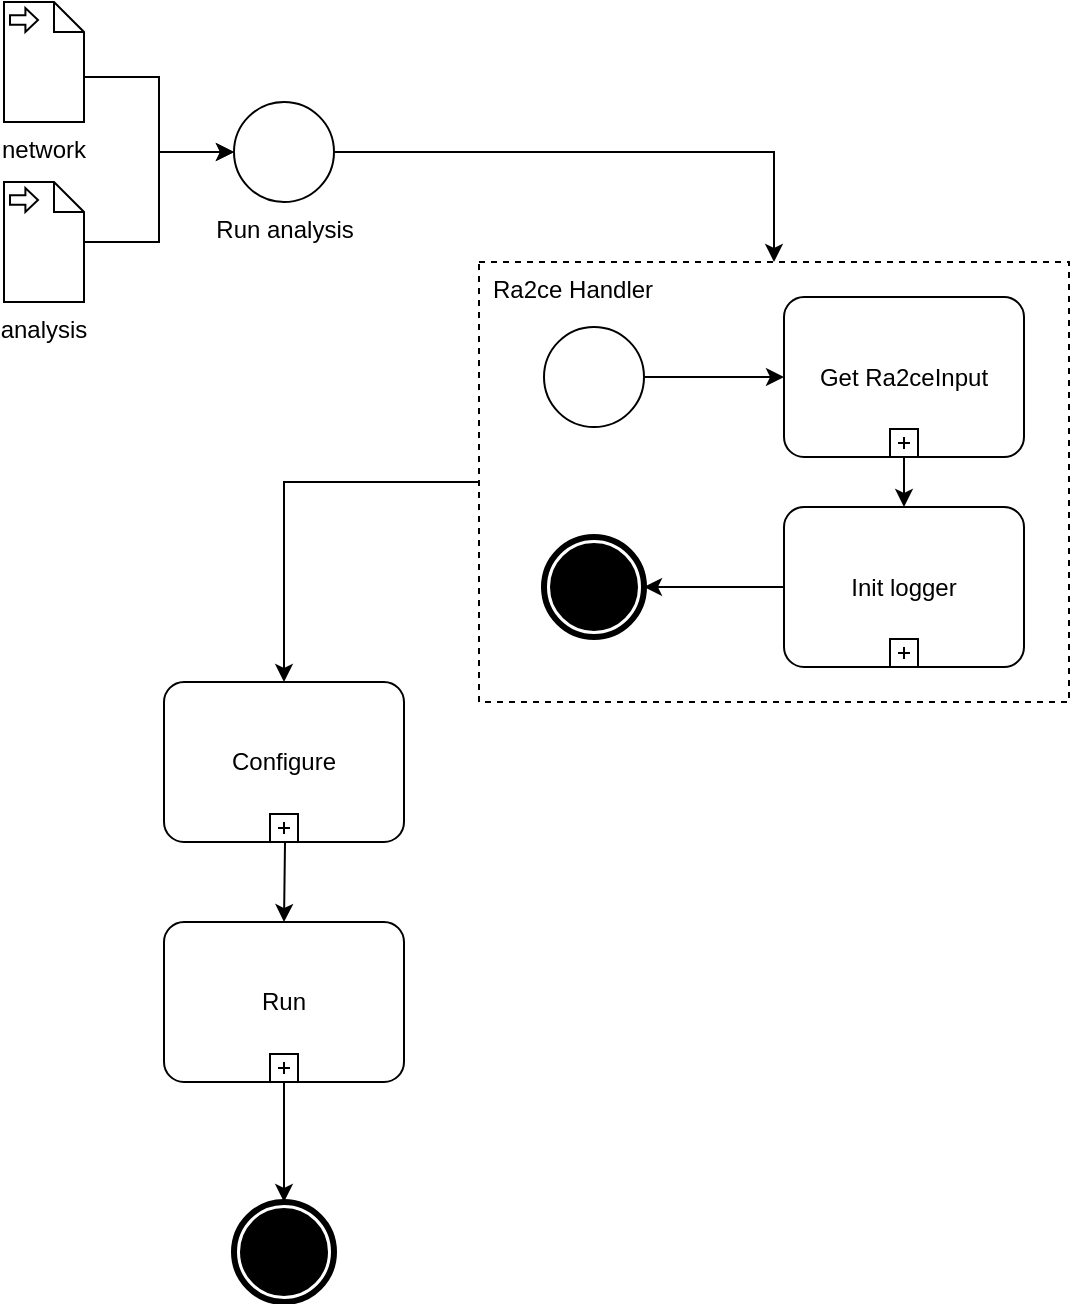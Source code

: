 <mxfile version="16.6.4" type="device" pages="2"><diagram id="uDbGANem0iyfb1QNuPrF" name="run_analysis"><mxGraphModel dx="1662" dy="752" grid="1" gridSize="10" guides="1" tooltips="1" connect="1" arrows="1" fold="1" page="1" pageScale="1" pageWidth="850" pageHeight="1100" math="0" shadow="0"><root><mxCell id="0"/><mxCell id="1" parent="0"/><mxCell id="k9kRknOYBmR5DOskn8jO-38" style="edgeStyle=orthogonalEdgeStyle;rounded=0;orthogonalLoop=1;jettySize=auto;html=1;exitX=1;exitY=0.5;exitDx=0;exitDy=0;exitPerimeter=0;entryX=0.5;entryY=0;entryDx=0;entryDy=0;entryPerimeter=0;" edge="1" parent="1" source="k9kRknOYBmR5DOskn8jO-1" target="k9kRknOYBmR5DOskn8jO-33"><mxGeometry relative="1" as="geometry"><mxPoint x="150" y="160" as="targetPoint"/></mxGeometry></mxCell><mxCell id="k9kRknOYBmR5DOskn8jO-1" value="&lt;div&gt;Run analysis&lt;/div&gt;&lt;div&gt;&lt;br&gt;&lt;/div&gt;" style="points=[[0.145,0.145,0],[0.5,0,0],[0.855,0.145,0],[1,0.5,0],[0.855,0.855,0],[0.5,1,0],[0.145,0.855,0],[0,0.5,0]];shape=mxgraph.bpmn.event;html=1;verticalLabelPosition=bottom;labelBackgroundColor=#ffffff;verticalAlign=top;align=center;perimeter=ellipsePerimeter;outlineConnect=0;aspect=fixed;outline=standard;symbol=general;" vertex="1" parent="1"><mxGeometry x="125" y="60" width="50" height="50" as="geometry"/></mxCell><mxCell id="k9kRknOYBmR5DOskn8jO-10" value="" style="edgeStyle=orthogonalEdgeStyle;rounded=0;orthogonalLoop=1;jettySize=auto;html=1;" edge="1" parent="1" target="k9kRknOYBmR5DOskn8jO-35"><mxGeometry relative="1" as="geometry"><mxPoint x="150" y="390" as="sourcePoint"/><mxPoint x="150" y="470" as="targetPoint"/></mxGeometry></mxCell><mxCell id="k9kRknOYBmR5DOskn8jO-14" value="" style="points=[[0.145,0.145,0],[0.5,0,0],[0.855,0.145,0],[1,0.5,0],[0.855,0.855,0],[0.5,1,0],[0.145,0.855,0],[0,0.5,0]];shape=mxgraph.bpmn.event;html=1;verticalLabelPosition=bottom;labelBackgroundColor=#ffffff;verticalAlign=top;align=center;perimeter=ellipsePerimeter;outlineConnect=0;aspect=fixed;outline=end;symbol=terminate;" vertex="1" parent="1"><mxGeometry x="125" y="610" width="50" height="50" as="geometry"/></mxCell><mxCell id="k9kRknOYBmR5DOskn8jO-29" style="edgeStyle=orthogonalEdgeStyle;rounded=0;orthogonalLoop=1;jettySize=auto;html=1;exitX=0;exitY=0;exitDx=40;exitDy=37.5;exitPerimeter=0;" edge="1" parent="1" source="k9kRknOYBmR5DOskn8jO-22" target="k9kRknOYBmR5DOskn8jO-1"><mxGeometry relative="1" as="geometry"/></mxCell><mxCell id="k9kRknOYBmR5DOskn8jO-22" value="network" style="shape=mxgraph.bpmn.data;labelPosition=center;verticalLabelPosition=bottom;align=center;verticalAlign=top;whiteSpace=wrap;size=15;html=1;bpmnTransferType=input;" vertex="1" parent="1"><mxGeometry x="10" y="10" width="40" height="60" as="geometry"/></mxCell><mxCell id="k9kRknOYBmR5DOskn8jO-28" style="edgeStyle=orthogonalEdgeStyle;rounded=0;orthogonalLoop=1;jettySize=auto;html=1;entryX=0;entryY=0.5;entryDx=0;entryDy=0;entryPerimeter=0;" edge="1" parent="1" source="k9kRknOYBmR5DOskn8jO-21" target="k9kRknOYBmR5DOskn8jO-1"><mxGeometry relative="1" as="geometry"/></mxCell><mxCell id="k9kRknOYBmR5DOskn8jO-21" value="&lt;div&gt;analysis&lt;/div&gt;&lt;div&gt;&lt;br&gt;&lt;/div&gt;" style="shape=mxgraph.bpmn.data;labelPosition=center;verticalLabelPosition=bottom;align=center;verticalAlign=top;whiteSpace=wrap;size=15;html=1;bpmnTransferType=input;" vertex="1" parent="1"><mxGeometry x="10" y="100" width="40" height="60" as="geometry"/></mxCell><mxCell id="k9kRknOYBmR5DOskn8jO-39" style="edgeStyle=orthogonalEdgeStyle;rounded=0;orthogonalLoop=1;jettySize=auto;html=1;exitX=0;exitY=0.5;exitDx=0;exitDy=0;exitPerimeter=0;entryX=0.5;entryY=0;entryDx=0;entryDy=0;entryPerimeter=0;" edge="1" parent="1" source="k9kRknOYBmR5DOskn8jO-33" target="k9kRknOYBmR5DOskn8jO-34"><mxGeometry relative="1" as="geometry"><mxPoint x="150" y="240" as="sourcePoint"/></mxGeometry></mxCell><mxCell id="k9kRknOYBmR5DOskn8jO-34" value="Configure" style="points=[[0.25,0,0],[0.5,0,0],[0.75,0,0],[1,0.25,0],[1,0.5,0],[1,0.75,0],[0.75,1,0],[0.5,1,0],[0.25,1,0],[0,0.75,0],[0,0.5,0],[0,0.25,0]];shape=mxgraph.bpmn.task;whiteSpace=wrap;rectStyle=rounded;size=10;taskMarker=abstract;isLoopSub=1;" vertex="1" parent="1"><mxGeometry x="90" y="350" width="120" height="80" as="geometry"/></mxCell><mxCell id="k9kRknOYBmR5DOskn8jO-37" style="edgeStyle=orthogonalEdgeStyle;rounded=0;orthogonalLoop=1;jettySize=auto;html=1;" edge="1" parent="1" source="k9kRknOYBmR5DOskn8jO-35" target="k9kRknOYBmR5DOskn8jO-14"><mxGeometry relative="1" as="geometry"/></mxCell><mxCell id="k9kRknOYBmR5DOskn8jO-35" value="Run" style="points=[[0.25,0,0],[0.5,0,0],[0.75,0,0],[1,0.25,0],[1,0.5,0],[1,0.75,0],[0.75,1,0],[0.5,1,0],[0.25,1,0],[0,0.75,0],[0,0.5,0],[0,0.25,0]];shape=mxgraph.bpmn.task;whiteSpace=wrap;rectStyle=rounded;size=10;taskMarker=abstract;isLoopSub=1;" vertex="1" parent="1"><mxGeometry x="90" y="470" width="120" height="80" as="geometry"/></mxCell><mxCell id="k9kRknOYBmR5DOskn8jO-47" value="" style="group" vertex="1" connectable="0" parent="1"><mxGeometry x="247.5" y="140" width="295" height="220" as="geometry"/></mxCell><mxCell id="k9kRknOYBmR5DOskn8jO-33" value="Ra2ce Handler" style="points=[[0.25,0,0],[0.5,0,0],[0.75,0,0],[1,0.25,0],[1,0.5,0],[1,0.75,0],[0.75,1,0],[0.5,1,0],[0.25,1,0],[0,0.75,0],[0,0.5,0],[0,0.25,0]];shape=mxgraph.bpmn.task;arcSize=10;taskMarker=abstract;outline=none;symbol=general;bpmnShapeType=subprocess;isLoopSub=0;verticalAlign=top;align=left;spacingLeft=5;" vertex="1" parent="k9kRknOYBmR5DOskn8jO-47"><mxGeometry width="295" height="220" as="geometry"/></mxCell><mxCell id="k9kRknOYBmR5DOskn8jO-40" value="" style="points=[[0.145,0.145,0],[0.5,0,0],[0.855,0.145,0],[1,0.5,0],[0.855,0.855,0],[0.5,1,0],[0.145,0.855,0],[0,0.5,0]];shape=mxgraph.bpmn.event;html=1;verticalLabelPosition=bottom;labelBackgroundColor=#ffffff;verticalAlign=top;align=center;perimeter=ellipsePerimeter;outlineConnect=0;aspect=fixed;outline=standard;symbol=general;" vertex="1" parent="k9kRknOYBmR5DOskn8jO-47"><mxGeometry x="32.5" y="32.5" width="50" height="50" as="geometry"/></mxCell><mxCell id="k9kRknOYBmR5DOskn8jO-41" value="Get Ra2ceInput" style="points=[[0.25,0,0],[0.5,0,0],[0.75,0,0],[1,0.25,0],[1,0.5,0],[1,0.75,0],[0.75,1,0],[0.5,1,0],[0.25,1,0],[0,0.75,0],[0,0.5,0],[0,0.25,0]];shape=mxgraph.bpmn.task;whiteSpace=wrap;rectStyle=rounded;size=10;taskMarker=abstract;isLoopSub=1;" vertex="1" parent="k9kRknOYBmR5DOskn8jO-47"><mxGeometry x="152.5" y="17.5" width="120" height="80" as="geometry"/></mxCell><mxCell id="k9kRknOYBmR5DOskn8jO-43" value="Init logger" style="points=[[0.25,0,0],[0.5,0,0],[0.75,0,0],[1,0.25,0],[1,0.5,0],[1,0.75,0],[0.75,1,0],[0.5,1,0],[0.25,1,0],[0,0.75,0],[0,0.5,0],[0,0.25,0]];shape=mxgraph.bpmn.task;whiteSpace=wrap;rectStyle=rounded;size=10;taskMarker=abstract;isLoopSub=1;" vertex="1" parent="k9kRknOYBmR5DOskn8jO-47"><mxGeometry x="152.5" y="122.5" width="120" height="80" as="geometry"/></mxCell><mxCell id="k9kRknOYBmR5DOskn8jO-44" value="" style="points=[[0.145,0.145,0],[0.5,0,0],[0.855,0.145,0],[1,0.5,0],[0.855,0.855,0],[0.5,1,0],[0.145,0.855,0],[0,0.5,0]];shape=mxgraph.bpmn.event;html=1;verticalLabelPosition=bottom;labelBackgroundColor=#ffffff;verticalAlign=top;align=center;perimeter=ellipsePerimeter;outlineConnect=0;aspect=fixed;outline=end;symbol=terminate;" vertex="1" parent="k9kRknOYBmR5DOskn8jO-47"><mxGeometry x="32.5" y="137.5" width="50" height="50" as="geometry"/></mxCell><mxCell id="k9kRknOYBmR5DOskn8jO-42" style="edgeStyle=orthogonalEdgeStyle;rounded=0;orthogonalLoop=1;jettySize=auto;html=1;entryX=0;entryY=0.5;entryDx=0;entryDy=0;entryPerimeter=0;" edge="1" parent="k9kRknOYBmR5DOskn8jO-47" source="k9kRknOYBmR5DOskn8jO-40" target="k9kRknOYBmR5DOskn8jO-41"><mxGeometry relative="1" as="geometry"/></mxCell><mxCell id="k9kRknOYBmR5DOskn8jO-46" style="edgeStyle=orthogonalEdgeStyle;rounded=0;orthogonalLoop=1;jettySize=auto;html=1;exitX=0.5;exitY=1;exitDx=0;exitDy=0;exitPerimeter=0;entryX=0.5;entryY=0;entryDx=0;entryDy=0;entryPerimeter=0;" edge="1" parent="k9kRknOYBmR5DOskn8jO-47" source="k9kRknOYBmR5DOskn8jO-41" target="k9kRknOYBmR5DOskn8jO-43"><mxGeometry relative="1" as="geometry"/></mxCell><mxCell id="k9kRknOYBmR5DOskn8jO-45" style="edgeStyle=orthogonalEdgeStyle;rounded=0;orthogonalLoop=1;jettySize=auto;html=1;exitX=0;exitY=0.5;exitDx=0;exitDy=0;exitPerimeter=0;entryX=1;entryY=0.5;entryDx=0;entryDy=0;entryPerimeter=0;" edge="1" parent="k9kRknOYBmR5DOskn8jO-47" source="k9kRknOYBmR5DOskn8jO-43" target="k9kRknOYBmR5DOskn8jO-44"><mxGeometry relative="1" as="geometry"/></mxCell></root></mxGraphModel></diagram><diagram id="pRpaYiP5DN14j95tyFK4" name="Ra2ceInput"><mxGraphModel dx="1662" dy="752" grid="1" gridSize="10" guides="1" tooltips="1" connect="1" arrows="1" fold="1" page="1" pageScale="1" pageWidth="850" pageHeight="1100" math="0" shadow="0"><root><mxCell id="W3i2gS5TYKBDqDaundxm-0"/><mxCell id="W3i2gS5TYKBDqDaundxm-1" parent="W3i2gS5TYKBDqDaundxm-0"/><mxCell id="cEGGS7tHytUuNQti4kn4-2" style="edgeStyle=orthogonalEdgeStyle;rounded=0;orthogonalLoop=1;jettySize=auto;html=1;exitX=0.5;exitY=1;exitDx=0;exitDy=0;exitPerimeter=0;" edge="1" parent="W3i2gS5TYKBDqDaundxm-1" source="cEGGS7tHytUuNQti4kn4-0" target="cEGGS7tHytUuNQti4kn4-1"><mxGeometry relative="1" as="geometry"/></mxCell><mxCell id="cEGGS7tHytUuNQti4kn4-0" value="" style="points=[[0.145,0.145,0],[0.5,0,0],[0.855,0.145,0],[1,0.5,0],[0.855,0.855,0],[0.5,1,0],[0.145,0.855,0],[0,0.5,0]];shape=mxgraph.bpmn.event;html=1;verticalLabelPosition=bottom;labelBackgroundColor=#ffffff;verticalAlign=top;align=center;perimeter=ellipsePerimeter;outlineConnect=0;aspect=fixed;outline=standard;symbol=general;" vertex="1" parent="W3i2gS5TYKBDqDaundxm-1"><mxGeometry x="400" y="40" width="50" height="50" as="geometry"/></mxCell><mxCell id="cEGGS7tHytUuNQti4kn4-4" value="&lt;div&gt;Yes&lt;/div&gt;" style="edgeStyle=orthogonalEdgeStyle;rounded=0;orthogonalLoop=1;jettySize=auto;html=1;" edge="1" parent="W3i2gS5TYKBDqDaundxm-1" source="cEGGS7tHytUuNQti4kn4-1" target="cEGGS7tHytUuNQti4kn4-3"><mxGeometry relative="1" as="geometry"/></mxCell><mxCell id="cEGGS7tHytUuNQti4kn4-7" value="NO" style="edgeStyle=orthogonalEdgeStyle;rounded=0;orthogonalLoop=1;jettySize=auto;html=1;entryX=0.5;entryY=0;entryDx=0;entryDy=0;entryPerimeter=0;" edge="1" parent="W3i2gS5TYKBDqDaundxm-1" source="cEGGS7tHytUuNQti4kn4-1" target="cEGGS7tHytUuNQti4kn4-5"><mxGeometry relative="1" as="geometry"><Array as="points"><mxPoint x="560" y="200"/><mxPoint x="560" y="380"/><mxPoint x="425" y="380"/></Array></mxGeometry></mxCell><mxCell id="cEGGS7tHytUuNQti4kn4-1" value="&lt;div&gt;Network file given?&lt;/div&gt;" style="points=[[0.25,0.25,0],[0.5,0,0],[0.75,0.25,0],[1,0.5,0],[0.75,0.75,0],[0.5,1,0],[0.25,0.75,0],[0,0.5,0]];shape=mxgraph.bpmn.gateway2;html=1;verticalLabelPosition=bottom;labelBackgroundColor=#ffffff;verticalAlign=top;align=center;perimeter=rhombusPerimeter;outlineConnect=0;outline=none;symbol=none;gwType=exclusive;" vertex="1" parent="W3i2gS5TYKBDqDaundxm-1"><mxGeometry x="400" y="150" width="50" height="50" as="geometry"/></mxCell><mxCell id="cEGGS7tHytUuNQti4kn4-6" style="edgeStyle=orthogonalEdgeStyle;rounded=0;orthogonalLoop=1;jettySize=auto;html=1;exitX=0.5;exitY=1;exitDx=0;exitDy=0;entryX=0.5;entryY=0;entryDx=0;entryDy=0;entryPerimeter=0;" edge="1" parent="W3i2gS5TYKBDqDaundxm-1" source="cEGGS7tHytUuNQti4kn4-3" target="cEGGS7tHytUuNQti4kn4-5"><mxGeometry relative="1" as="geometry"/></mxCell><mxCell id="cEGGS7tHytUuNQti4kn4-3" value="&lt;div&gt;Get Network Ini Configuration&lt;/div&gt;" style="whiteSpace=wrap;html=1;verticalAlign=top;labelBackgroundColor=#ffffff;" vertex="1" parent="W3i2gS5TYKBDqDaundxm-1"><mxGeometry x="365" y="310" width="120" height="50" as="geometry"/></mxCell><mxCell id="cEGGS7tHytUuNQti4kn4-12" value="YES" style="edgeStyle=orthogonalEdgeStyle;rounded=0;orthogonalLoop=1;jettySize=auto;html=1;" edge="1" parent="W3i2gS5TYKBDqDaundxm-1" source="cEGGS7tHytUuNQti4kn4-5" target="cEGGS7tHytUuNQti4kn4-11"><mxGeometry relative="1" as="geometry"/></mxCell><mxCell id="cEGGS7tHytUuNQti4kn4-14" value="NO" style="edgeStyle=orthogonalEdgeStyle;rounded=0;orthogonalLoop=1;jettySize=auto;html=1;exitX=1;exitY=0.5;exitDx=0;exitDy=0;exitPerimeter=0;entryX=0;entryY=0.5;entryDx=0;entryDy=0;entryPerimeter=0;" edge="1" parent="W3i2gS5TYKBDqDaundxm-1" source="cEGGS7tHytUuNQti4kn4-5" target="cEGGS7tHytUuNQti4kn4-13"><mxGeometry relative="1" as="geometry"/></mxCell><mxCell id="cEGGS7tHytUuNQti4kn4-5" value="&lt;div&gt;Analysis file given?&lt;/div&gt;" style="points=[[0.25,0.25,0],[0.5,0,0],[0.75,0.25,0],[1,0.5,0],[0.75,0.75,0],[0.5,1,0],[0.25,0.75,0],[0,0.5,0]];shape=mxgraph.bpmn.gateway2;html=1;verticalLabelPosition=bottom;labelBackgroundColor=#ffffff;verticalAlign=top;align=center;perimeter=rhombusPerimeter;outlineConnect=0;outline=none;symbol=none;gwType=exclusive;" vertex="1" parent="W3i2gS5TYKBDqDaundxm-1"><mxGeometry x="400" y="400" width="50" height="50" as="geometry"/></mxCell><mxCell id="cEGGS7tHytUuNQti4kn4-8" value="NetworkIniConfiguration" style="points=[[0.25,0,0],[0.5,0,0],[0.75,0,0],[1,0.25,0],[1,0.5,0],[1,0.75,0],[0.75,1,0],[0.5,1,0],[0.25,1,0],[0,0.75,0],[0,0.5,0],[0,0.25,0]];rounded=1;dashed=1;dashPattern=5 2 1 2;labelPosition=center;verticalLabelPosition=top;align=right;verticalAlign=bottom;fontSize=8;" vertex="1" parent="W3i2gS5TYKBDqDaundxm-1"><mxGeometry x="190" y="310" width="80" height="50" as="geometry"/></mxCell><mxCell id="cEGGS7tHytUuNQti4kn4-10" value="" style="edgeStyle=elbowEdgeStyle;fontSize=12;html=1;endFill=0;startFill=0;endSize=6;startSize=6;dashed=1;dashPattern=1 4;endArrow=openThin;startArrow=none;rounded=0;entryX=1;entryY=0.5;entryDx=0;entryDy=0;entryPerimeter=0;exitX=0;exitY=0.5;exitDx=0;exitDy=0;" edge="1" parent="W3i2gS5TYKBDqDaundxm-1" source="cEGGS7tHytUuNQti4kn4-3" target="cEGGS7tHytUuNQti4kn4-8"><mxGeometry width="160" relative="1" as="geometry"><mxPoint x="340" y="410" as="sourcePoint"/><mxPoint x="500" y="410" as="targetPoint"/></mxGeometry></mxCell><mxCell id="cEGGS7tHytUuNQti4kn4-16" value="YES" style="edgeStyle=orthogonalEdgeStyle;rounded=0;orthogonalLoop=1;jettySize=auto;html=1;" edge="1" parent="W3i2gS5TYKBDqDaundxm-1" source="cEGGS7tHytUuNQti4kn4-11" target="cEGGS7tHytUuNQti4kn4-15"><mxGeometry relative="1" as="geometry"/></mxCell><mxCell id="cEGGS7tHytUuNQti4kn4-21" value="" style="edgeStyle=orthogonalEdgeStyle;rounded=0;orthogonalLoop=1;jettySize=auto;html=1;" edge="1" parent="W3i2gS5TYKBDqDaundxm-1" source="cEGGS7tHytUuNQti4kn4-11" target="cEGGS7tHytUuNQti4kn4-20"><mxGeometry relative="1" as="geometry"/></mxCell><mxCell id="cEGGS7tHytUuNQti4kn4-11" value="NetworkIniConfig exists?" style="points=[[0.25,0.25,0],[0.5,0,0],[0.75,0.25,0],[1,0.5,0],[0.75,0.75,0],[0.5,1,0],[0.25,0.75,0],[0,0.5,0]];shape=mxgraph.bpmn.gateway2;html=1;verticalLabelPosition=bottom;labelBackgroundColor=#ffffff;verticalAlign=top;align=center;perimeter=rhombusPerimeter;outlineConnect=0;outline=none;symbol=none;gwType=exclusive;" vertex="1" parent="W3i2gS5TYKBDqDaundxm-1"><mxGeometry x="400" y="530" width="50" height="50" as="geometry"/></mxCell><mxCell id="cEGGS7tHytUuNQti4kn4-13" value="" style="points=[[0.145,0.145,0],[0.5,0,0],[0.855,0.145,0],[1,0.5,0],[0.855,0.855,0],[0.5,1,0],[0.145,0.855,0],[0,0.5,0]];shape=mxgraph.bpmn.event;html=1;verticalLabelPosition=bottom;labelBackgroundColor=#ffffff;verticalAlign=top;align=center;perimeter=ellipsePerimeter;outlineConnect=0;aspect=fixed;outline=end;symbol=terminate;" vertex="1" parent="W3i2gS5TYKBDqDaundxm-1"><mxGeometry x="620" y="400" width="50" height="50" as="geometry"/></mxCell><mxCell id="cEGGS7tHytUuNQti4kn4-23" style="edgeStyle=orthogonalEdgeStyle;rounded=0;orthogonalLoop=1;jettySize=auto;html=1;exitX=0.5;exitY=1;exitDx=0;exitDy=0;" edge="1" parent="W3i2gS5TYKBDqDaundxm-1" source="cEGGS7tHytUuNQti4kn4-15" target="cEGGS7tHytUuNQti4kn4-22"><mxGeometry relative="1" as="geometry"/></mxCell><mxCell id="cEGGS7tHytUuNQti4kn4-15" value="Get Analysis With Network Configuration" style="whiteSpace=wrap;html=1;verticalAlign=top;labelBackgroundColor=#ffffff;" vertex="1" parent="W3i2gS5TYKBDqDaundxm-1"><mxGeometry x="170" y="525" width="120" height="60" as="geometry"/></mxCell><mxCell id="cEGGS7tHytUuNQti4kn4-19" value="" style="edgeStyle=elbowEdgeStyle;fontSize=12;html=1;endFill=0;startFill=0;endSize=6;startSize=6;dashed=1;dashPattern=1 4;endArrow=openThin;startArrow=none;rounded=0;exitX=0.5;exitY=1;exitDx=0;exitDy=0;exitPerimeter=0;entryX=0.5;entryY=0;entryDx=0;entryDy=0;" edge="1" parent="W3i2gS5TYKBDqDaundxm-1" source="cEGGS7tHytUuNQti4kn4-8" target="cEGGS7tHytUuNQti4kn4-15"><mxGeometry width="160" relative="1" as="geometry"><mxPoint x="340" y="440" as="sourcePoint"/><mxPoint x="500" y="440" as="targetPoint"/></mxGeometry></mxCell><mxCell id="cEGGS7tHytUuNQti4kn4-24" style="edgeStyle=orthogonalEdgeStyle;rounded=0;orthogonalLoop=1;jettySize=auto;html=1;exitX=0;exitY=0.5;exitDx=0;exitDy=0;entryX=1;entryY=0.5;entryDx=0;entryDy=0;entryPerimeter=0;" edge="1" parent="W3i2gS5TYKBDqDaundxm-1" source="cEGGS7tHytUuNQti4kn4-20" target="cEGGS7tHytUuNQti4kn4-22"><mxGeometry relative="1" as="geometry"/></mxCell><mxCell id="cEGGS7tHytUuNQti4kn4-20" value="Get Analysis Without Network Configuration" style="whiteSpace=wrap;html=1;verticalAlign=top;labelBackgroundColor=#ffffff;" vertex="1" parent="W3i2gS5TYKBDqDaundxm-1"><mxGeometry x="365" y="655" width="120" height="60" as="geometry"/></mxCell><mxCell id="cEGGS7tHytUuNQti4kn4-25" style="edgeStyle=orthogonalEdgeStyle;rounded=0;orthogonalLoop=1;jettySize=auto;html=1;entryX=0.5;entryY=1;entryDx=0;entryDy=0;entryPerimeter=0;" edge="1" parent="W3i2gS5TYKBDqDaundxm-1" source="cEGGS7tHytUuNQti4kn4-22" target="cEGGS7tHytUuNQti4kn4-13"><mxGeometry relative="1" as="geometry"><Array as="points"><mxPoint x="230" y="750"/><mxPoint x="645" y="750"/></Array></mxGeometry></mxCell><mxCell id="cEGGS7tHytUuNQti4kn4-22" value="" style="points=[[0.25,0.25,0],[0.5,0,0],[0.75,0.25,0],[1,0.5,0],[0.75,0.75,0],[0.5,1,0],[0.25,0.75,0],[0,0.5,0]];shape=mxgraph.bpmn.gateway2;html=1;verticalLabelPosition=bottom;labelBackgroundColor=#ffffff;verticalAlign=top;align=center;perimeter=rhombusPerimeter;outlineConnect=0;outline=none;symbol=none;gwType=exclusive;" vertex="1" parent="W3i2gS5TYKBDqDaundxm-1"><mxGeometry x="205" y="660" width="50" height="50" as="geometry"/></mxCell></root></mxGraphModel></diagram></mxfile>
